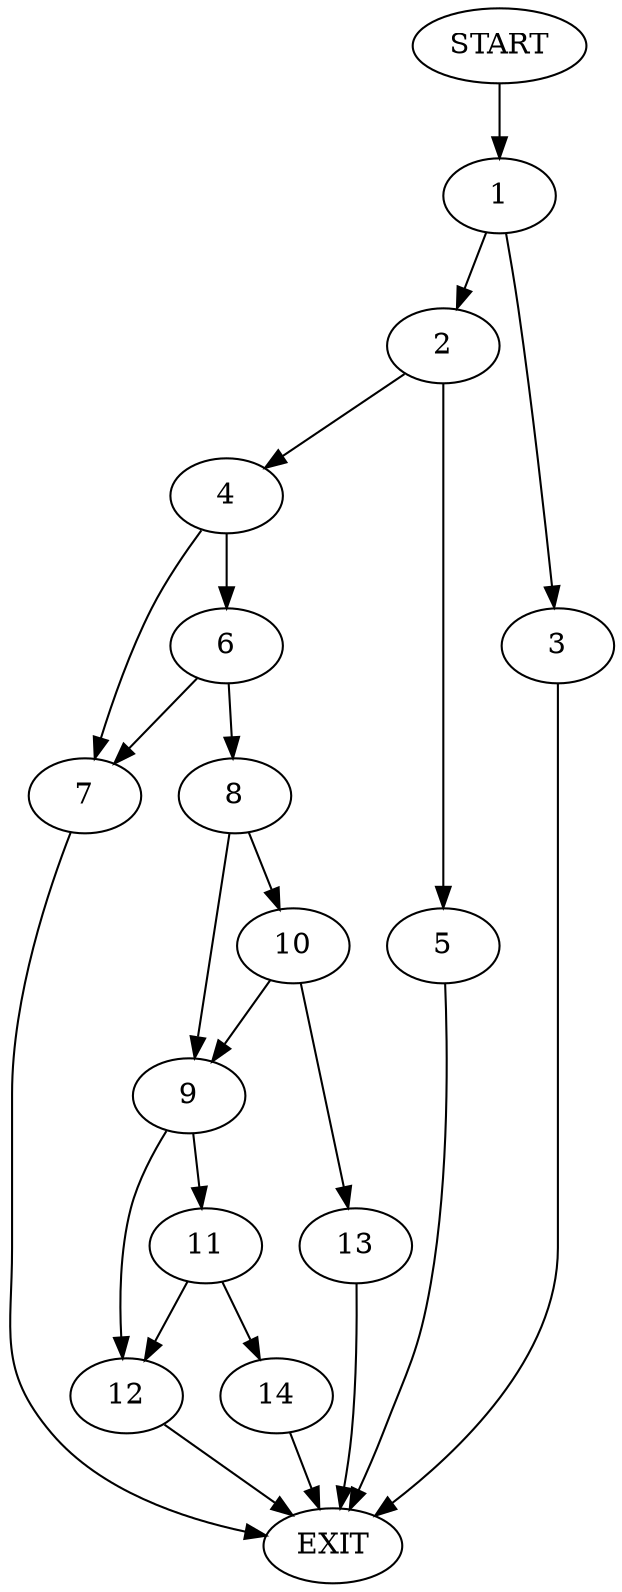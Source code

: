 digraph {
0 [label="START"]
15 [label="EXIT"]
0 -> 1
1 -> 2
1 -> 3
3 -> 15
2 -> 4
2 -> 5
4 -> 6
4 -> 7
5 -> 15
6 -> 8
6 -> 7
7 -> 15
8 -> 9
8 -> 10
9 -> 11
9 -> 12
10 -> 9
10 -> 13
13 -> 15
11 -> 14
11 -> 12
12 -> 15
14 -> 15
}

